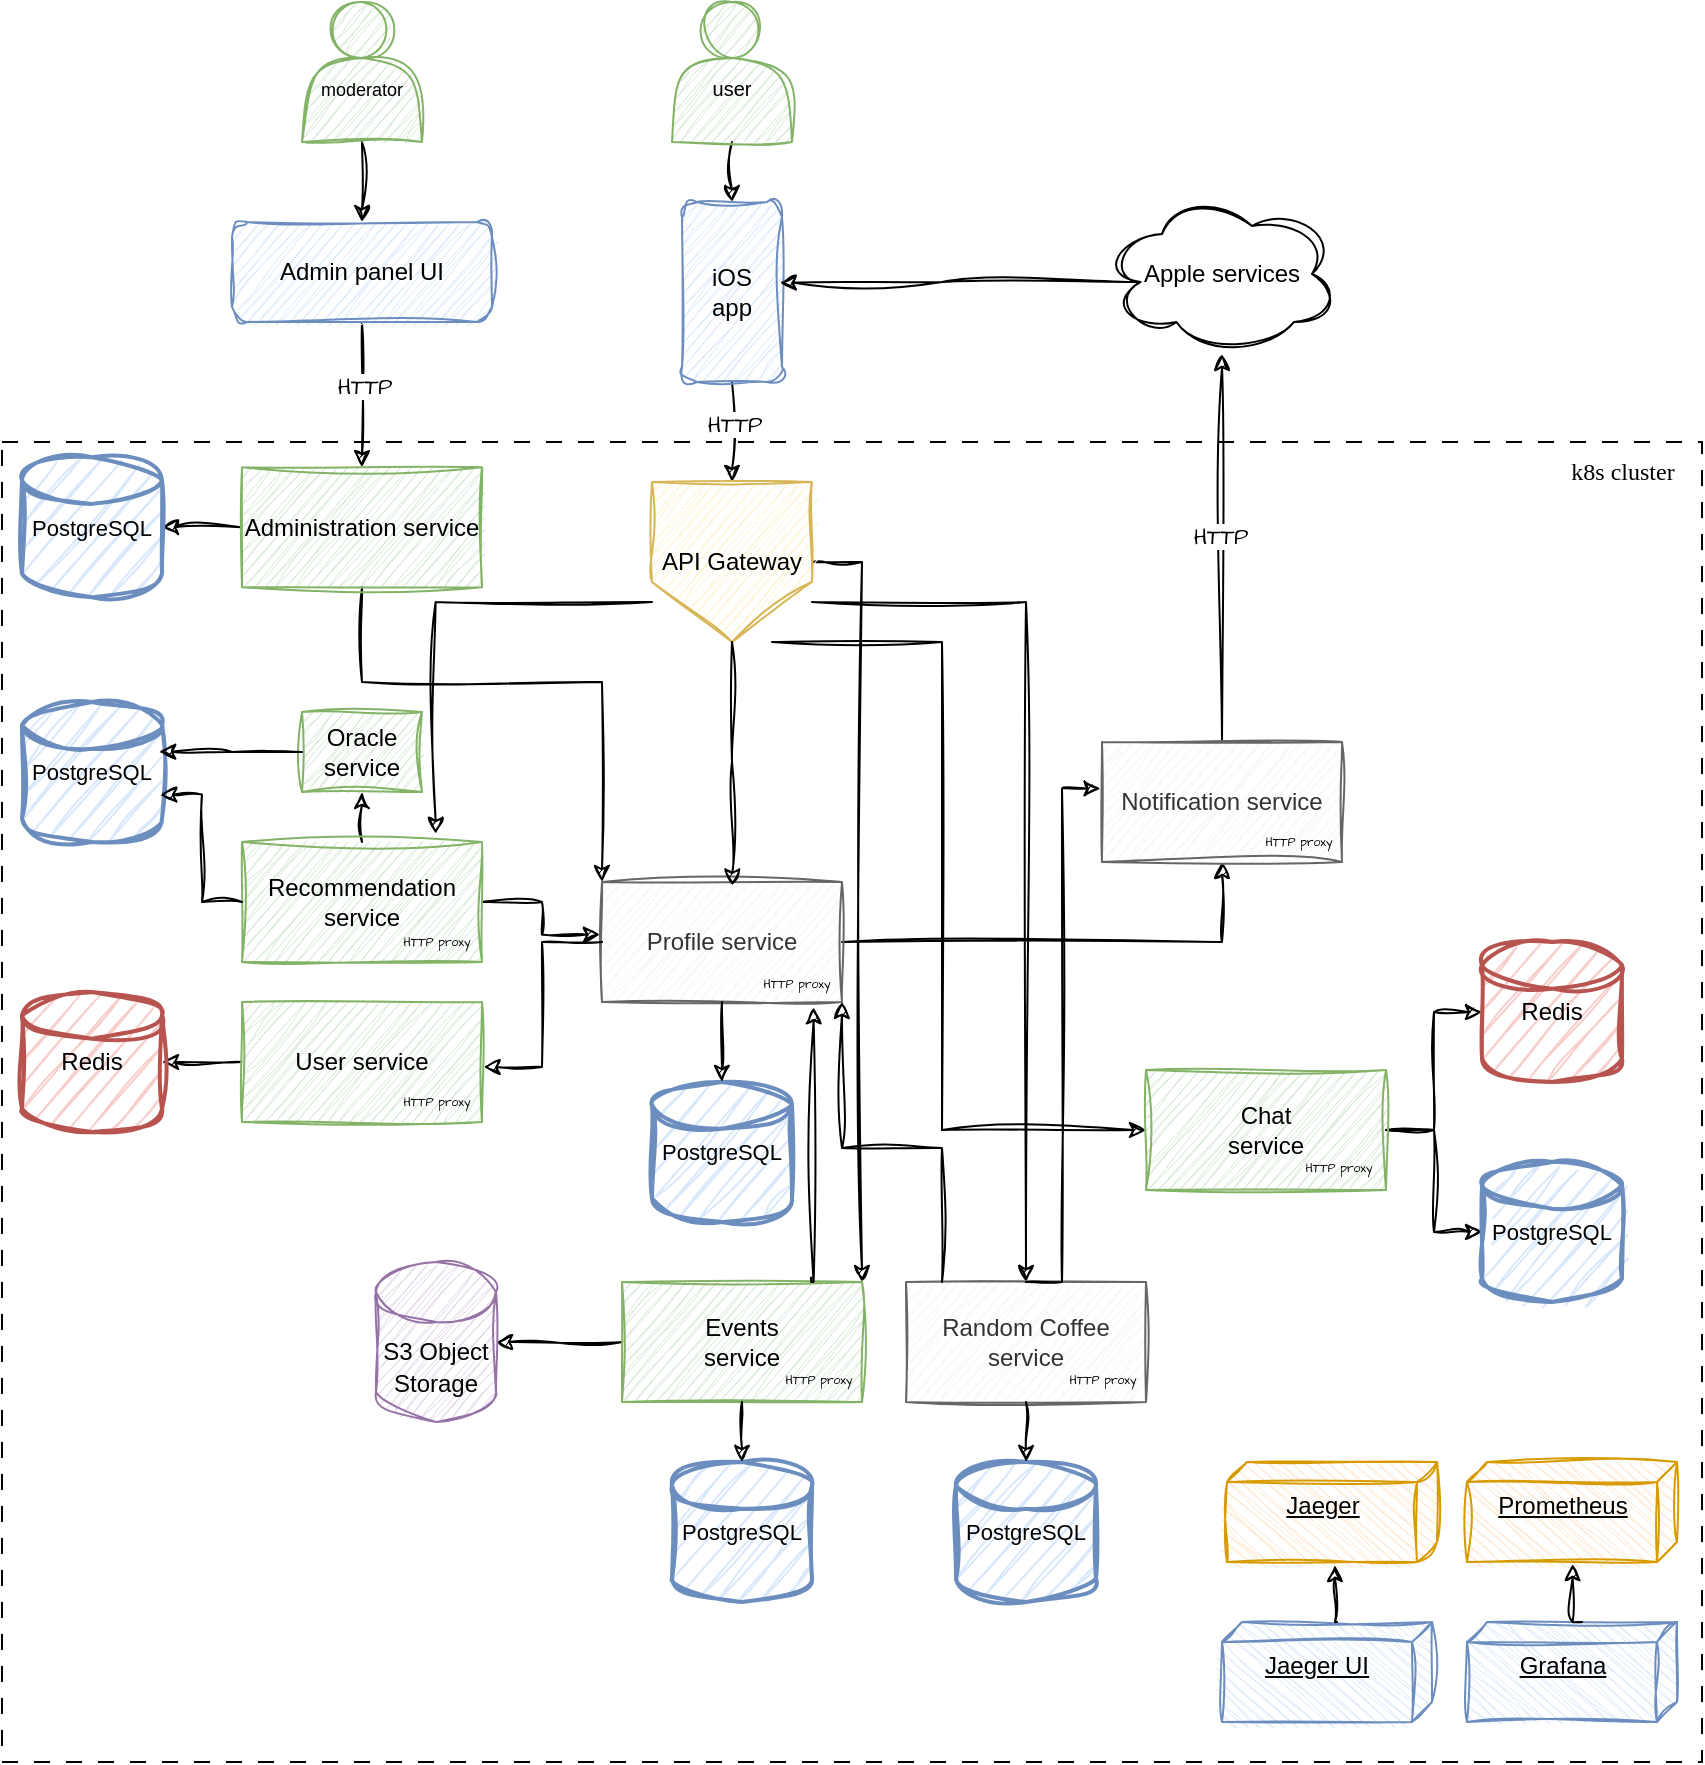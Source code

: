 <mxfile version="24.2.5" type="device">
  <diagram name="Страница — 1" id="ZqZXyEbzUBwYqsU_-7u7">
    <mxGraphModel dx="708" dy="455" grid="1" gridSize="10" guides="1" tooltips="1" connect="1" arrows="1" fold="1" page="1" pageScale="1" pageWidth="827" pageHeight="1169" math="0" shadow="0">
      <root>
        <mxCell id="0" />
        <mxCell id="1" parent="0" />
        <mxCell id="MAi7tHNXn-p32uOdITLX-149" value="" style="rounded=0;whiteSpace=wrap;html=1;hachureGap=4;fontFamily=Architects Daughter;fontSource=https%3A%2F%2Ffonts.googleapis.com%2Fcss%3Ffamily%3DArchitects%2BDaughter;fillColor=none;dashed=1;dashPattern=8 8;" parent="1" vertex="1">
          <mxGeometry x="120" y="470" width="850" height="660" as="geometry" />
        </mxCell>
        <mxCell id="MAi7tHNXn-p32uOdITLX-19" style="edgeStyle=orthogonalEdgeStyle;rounded=0;orthogonalLoop=1;jettySize=auto;html=1;entryX=0.5;entryY=0;entryDx=0;entryDy=0;sketch=1;curveFitting=1;jiggle=2;" parent="1" target="MAi7tHNXn-p32uOdITLX-18" edge="1">
          <mxGeometry relative="1" as="geometry">
            <mxPoint x="485.0" y="320" as="sourcePoint" />
          </mxGeometry>
        </mxCell>
        <mxCell id="MAi7tHNXn-p32uOdITLX-21" style="edgeStyle=orthogonalEdgeStyle;rounded=0;orthogonalLoop=1;jettySize=auto;html=1;exitX=0.5;exitY=1;exitDx=0;exitDy=0;entryX=0.5;entryY=0;entryDx=0;entryDy=0;sketch=1;curveFitting=1;jiggle=2;" parent="1" source="MAi7tHNXn-p32uOdITLX-18" target="MAi7tHNXn-p32uOdITLX-20" edge="1">
          <mxGeometry relative="1" as="geometry" />
        </mxCell>
        <mxCell id="MAi7tHNXn-p32uOdITLX-83" value="HTTP" style="edgeLabel;html=1;align=center;verticalAlign=middle;resizable=0;points=[];sketch=1;hachureGap=4;jiggle=2;curveFitting=1;fontFamily=Architects Daughter;fontSource=https%3A%2F%2Ffonts.googleapis.com%2Fcss%3Ffamily%3DArchitects%2BDaughter;" parent="MAi7tHNXn-p32uOdITLX-21" vertex="1" connectable="0">
          <mxGeometry x="-0.274" y="-1" relative="1" as="geometry">
            <mxPoint x="2" y="3" as="offset" />
          </mxGeometry>
        </mxCell>
        <mxCell id="MAi7tHNXn-p32uOdITLX-18" value="iOS&lt;br&gt;app" style="rounded=1;whiteSpace=wrap;html=1;sketch=1;curveFitting=1;jiggle=2;fillColor=#dae8fc;strokeColor=#6c8ebf;" parent="1" vertex="1">
          <mxGeometry x="460" y="350" width="50" height="90" as="geometry" />
        </mxCell>
        <mxCell id="MAi7tHNXn-p32uOdITLX-100" style="edgeStyle=orthogonalEdgeStyle;rounded=0;sketch=1;hachureGap=4;jiggle=2;curveFitting=1;orthogonalLoop=1;jettySize=auto;html=1;exitX=1;exitY=0.75;exitDx=0;exitDy=0;entryX=0.5;entryY=0;entryDx=0;entryDy=0;fontFamily=Architects Daughter;fontSource=https%3A%2F%2Ffonts.googleapis.com%2Fcss%3Ffamily%3DArchitects%2BDaughter;flowAnimation=0;jumpStyle=none;" parent="1" source="MAi7tHNXn-p32uOdITLX-20" target="MAi7tHNXn-p32uOdITLX-25" edge="1">
          <mxGeometry relative="1" as="geometry" />
        </mxCell>
        <mxCell id="MAi7tHNXn-p32uOdITLX-101" style="edgeStyle=orthogonalEdgeStyle;rounded=0;sketch=1;hachureGap=4;jiggle=2;curveFitting=1;orthogonalLoop=1;jettySize=auto;html=1;exitX=0.75;exitY=1;exitDx=0;exitDy=0;entryX=0;entryY=0.5;entryDx=0;entryDy=0;fontFamily=Architects Daughter;fontSource=https%3A%2F%2Ffonts.googleapis.com%2Fcss%3Ffamily%3DArchitects%2BDaughter;" parent="1" source="MAi7tHNXn-p32uOdITLX-20" target="MAi7tHNXn-p32uOdITLX-33" edge="1">
          <mxGeometry relative="1" as="geometry">
            <Array as="points">
              <mxPoint x="590" y="570" />
              <mxPoint x="590" y="814" />
            </Array>
          </mxGeometry>
        </mxCell>
        <mxCell id="vugBoc9tPiIdb65islMO-11" style="edgeStyle=orthogonalEdgeStyle;rounded=0;sketch=1;hachureGap=4;jiggle=2;curveFitting=1;orthogonalLoop=1;jettySize=auto;html=1;exitX=1;exitY=0.5;exitDx=0;exitDy=0;entryX=1;entryY=0;entryDx=0;entryDy=0;fontFamily=Architects Daughter;fontSource=https%3A%2F%2Ffonts.googleapis.com%2Fcss%3Ffamily%3DArchitects%2BDaughter;" parent="1" source="MAi7tHNXn-p32uOdITLX-20" target="vugBoc9tPiIdb65islMO-2" edge="1">
          <mxGeometry relative="1" as="geometry">
            <Array as="points">
              <mxPoint x="550" y="530" />
            </Array>
          </mxGeometry>
        </mxCell>
        <mxCell id="MAi7tHNXn-p32uOdITLX-20" value="API Gateway" style="shape=offPageConnector;whiteSpace=wrap;html=1;sketch=1;curveFitting=1;jiggle=2;fillColor=#fff2cc;strokeColor=#d6b656;" parent="1" vertex="1">
          <mxGeometry x="445" y="490" width="80" height="80" as="geometry" />
        </mxCell>
        <mxCell id="MAi7tHNXn-p32uOdITLX-41" style="edgeStyle=orthogonalEdgeStyle;rounded=0;orthogonalLoop=1;jettySize=auto;html=1;exitX=1;exitY=0.5;exitDx=0;exitDy=0;entryX=0.5;entryY=1;entryDx=0;entryDy=0;sketch=1;curveFitting=1;jiggle=2;" parent="1" source="MAi7tHNXn-p32uOdITLX-23" target="MAi7tHNXn-p32uOdITLX-34" edge="1">
          <mxGeometry relative="1" as="geometry" />
        </mxCell>
        <mxCell id="MAi7tHNXn-p32uOdITLX-23" value="Profile service" style="rounded=0;whiteSpace=wrap;html=1;sketch=1;curveFitting=1;jiggle=2;fillColor=#f5f5f5;fontColor=#333333;strokeColor=#666666;" parent="1" vertex="1">
          <mxGeometry x="420" y="690" width="120" height="60" as="geometry" />
        </mxCell>
        <mxCell id="MAi7tHNXn-p32uOdITLX-36" style="edgeStyle=orthogonalEdgeStyle;rounded=0;orthogonalLoop=1;jettySize=auto;html=1;entryX=-0.008;entryY=0.438;entryDx=0;entryDy=0;sketch=1;curveFitting=1;jiggle=2;entryPerimeter=0;" parent="1" source="MAi7tHNXn-p32uOdITLX-24" target="MAi7tHNXn-p32uOdITLX-23" edge="1">
          <mxGeometry relative="1" as="geometry" />
        </mxCell>
        <mxCell id="MAi7tHNXn-p32uOdITLX-72" style="edgeStyle=orthogonalEdgeStyle;rounded=0;sketch=1;hachureGap=4;jiggle=2;curveFitting=1;orthogonalLoop=1;jettySize=auto;html=1;exitX=0.5;exitY=0;exitDx=0;exitDy=0;entryX=0.5;entryY=1;entryDx=0;entryDy=0;fontFamily=Architects Daughter;fontSource=https%3A%2F%2Ffonts.googleapis.com%2Fcss%3Ffamily%3DArchitects%2BDaughter;" parent="1" source="MAi7tHNXn-p32uOdITLX-24" target="MAi7tHNXn-p32uOdITLX-32" edge="1">
          <mxGeometry relative="1" as="geometry" />
        </mxCell>
        <mxCell id="MAi7tHNXn-p32uOdITLX-24" value="Recommendation service" style="rounded=0;whiteSpace=wrap;html=1;sketch=1;curveFitting=1;jiggle=2;fillColor=#d5e8d4;strokeColor=#82b366;" parent="1" vertex="1">
          <mxGeometry x="240" y="670" width="120" height="60" as="geometry" />
        </mxCell>
        <mxCell id="MAi7tHNXn-p32uOdITLX-25" value="Random Coffee&lt;br&gt;service" style="rounded=0;whiteSpace=wrap;html=1;sketch=1;curveFitting=1;jiggle=2;fillColor=#f5f5f5;fontColor=#333333;strokeColor=#666666;" parent="1" vertex="1">
          <mxGeometry x="572" y="890" width="120" height="60" as="geometry" />
        </mxCell>
        <mxCell id="MAi7tHNXn-p32uOdITLX-52" value="" style="edgeStyle=orthogonalEdgeStyle;rounded=0;sketch=1;hachureGap=4;jiggle=2;curveFitting=1;orthogonalLoop=1;jettySize=auto;html=1;fontFamily=Architects Daughter;fontSource=https%3A%2F%2Ffonts.googleapis.com%2Fcss%3Ffamily%3DArchitects%2BDaughter;" parent="1" source="MAi7tHNXn-p32uOdITLX-26" target="MAi7tHNXn-p32uOdITLX-51" edge="1">
          <mxGeometry relative="1" as="geometry" />
        </mxCell>
        <mxCell id="MAi7tHNXn-p32uOdITLX-26" value="User service" style="rounded=0;whiteSpace=wrap;html=1;sketch=1;curveFitting=1;jiggle=2;fillColor=#d5e8d4;strokeColor=#82b366;" parent="1" vertex="1">
          <mxGeometry x="240" y="750" width="120" height="60" as="geometry" />
        </mxCell>
        <mxCell id="MAi7tHNXn-p32uOdITLX-32" value="Oracle service" style="rounded=0;whiteSpace=wrap;html=1;sketch=1;curveFitting=1;jiggle=2;fillColor=#d5e8d4;strokeColor=#82b366;" parent="1" vertex="1">
          <mxGeometry x="270" y="605" width="60" height="40" as="geometry" />
        </mxCell>
        <mxCell id="MAi7tHNXn-p32uOdITLX-45" style="edgeStyle=orthogonalEdgeStyle;rounded=0;orthogonalLoop=1;jettySize=auto;html=1;sketch=1;curveFitting=1;jiggle=2;" parent="1" source="MAi7tHNXn-p32uOdITLX-33" target="MAi7tHNXn-p32uOdITLX-43" edge="1">
          <mxGeometry relative="1" as="geometry" />
        </mxCell>
        <mxCell id="MAi7tHNXn-p32uOdITLX-46" style="edgeStyle=orthogonalEdgeStyle;rounded=0;orthogonalLoop=1;jettySize=auto;html=1;exitX=1;exitY=0.5;exitDx=0;exitDy=0;sketch=1;curveFitting=1;jiggle=2;" parent="1" source="MAi7tHNXn-p32uOdITLX-33" target="MAi7tHNXn-p32uOdITLX-44" edge="1">
          <mxGeometry relative="1" as="geometry" />
        </mxCell>
        <mxCell id="MAi7tHNXn-p32uOdITLX-33" value="Chat&lt;br&gt;service" style="rounded=0;whiteSpace=wrap;html=1;sketch=1;curveFitting=1;jiggle=2;fillColor=#d5e8d4;strokeColor=#82b366;" parent="1" vertex="1">
          <mxGeometry x="692" y="784" width="120" height="60" as="geometry" />
        </mxCell>
        <mxCell id="MAi7tHNXn-p32uOdITLX-49" style="edgeStyle=orthogonalEdgeStyle;rounded=0;orthogonalLoop=1;jettySize=auto;html=1;sketch=1;curveFitting=1;jiggle=2;" parent="1" source="MAi7tHNXn-p32uOdITLX-34" target="MAi7tHNXn-p32uOdITLX-48" edge="1">
          <mxGeometry relative="1" as="geometry" />
        </mxCell>
        <mxCell id="MAi7tHNXn-p32uOdITLX-85" value="HTTP" style="edgeLabel;html=1;align=center;verticalAlign=middle;resizable=0;points=[];sketch=1;hachureGap=4;jiggle=2;curveFitting=1;fontFamily=Architects Daughter;fontSource=https%3A%2F%2Ffonts.googleapis.com%2Fcss%3Ffamily%3DArchitects%2BDaughter;" parent="MAi7tHNXn-p32uOdITLX-49" vertex="1" connectable="0">
          <mxGeometry x="0.068" y="1" relative="1" as="geometry">
            <mxPoint as="offset" />
          </mxGeometry>
        </mxCell>
        <mxCell id="MAi7tHNXn-p32uOdITLX-34" value="Notification service" style="rounded=0;whiteSpace=wrap;html=1;sketch=1;curveFitting=1;jiggle=2;fillColor=#f5f5f5;fontColor=#333333;strokeColor=#666666;" parent="1" vertex="1">
          <mxGeometry x="670" y="620" width="120" height="60" as="geometry" />
        </mxCell>
        <mxCell id="MAi7tHNXn-p32uOdITLX-39" style="edgeStyle=orthogonalEdgeStyle;rounded=0;orthogonalLoop=1;jettySize=auto;html=1;entryX=1.007;entryY=0.541;entryDx=0;entryDy=0;entryPerimeter=0;sketch=1;curveFitting=1;jiggle=2;" parent="1" source="MAi7tHNXn-p32uOdITLX-23" target="MAi7tHNXn-p32uOdITLX-26" edge="1">
          <mxGeometry relative="1" as="geometry" />
        </mxCell>
        <mxCell id="MAi7tHNXn-p32uOdITLX-43" value="Redis" style="strokeWidth=2;html=1;shape=mxgraph.flowchart.database;whiteSpace=wrap;sketch=1;curveFitting=1;jiggle=2;fillColor=#f8cecc;strokeColor=#b85450;" parent="1" vertex="1">
          <mxGeometry x="860" y="720" width="70" height="70" as="geometry" />
        </mxCell>
        <mxCell id="MAi7tHNXn-p32uOdITLX-44" value="&lt;font style=&quot;font-size: 11px;&quot;&gt;PostgreSQL&lt;/font&gt;" style="strokeWidth=2;html=1;shape=mxgraph.flowchart.database;whiteSpace=wrap;sketch=1;curveFitting=1;jiggle=2;fillColor=#dae8fc;strokeColor=#6c8ebf;" parent="1" vertex="1">
          <mxGeometry x="860" y="830" width="70" height="70" as="geometry" />
        </mxCell>
        <mxCell id="MAi7tHNXn-p32uOdITLX-48" value="Apple services" style="ellipse;shape=cloud;whiteSpace=wrap;html=1;sketch=1;curveFitting=1;jiggle=2;" parent="1" vertex="1">
          <mxGeometry x="670" y="346" width="120" height="80" as="geometry" />
        </mxCell>
        <mxCell id="MAi7tHNXn-p32uOdITLX-51" value="Redis" style="strokeWidth=2;html=1;shape=mxgraph.flowchart.database;whiteSpace=wrap;sketch=1;curveFitting=1;jiggle=2;fillColor=#f8cecc;strokeColor=#b85450;" parent="1" vertex="1">
          <mxGeometry x="130" y="745" width="70" height="70" as="geometry" />
        </mxCell>
        <mxCell id="MAi7tHNXn-p32uOdITLX-55" value="&lt;font style=&quot;font-size: 11px;&quot;&gt;PostgreSQL&lt;/font&gt;" style="strokeWidth=2;html=1;shape=mxgraph.flowchart.database;whiteSpace=wrap;sketch=1;curveFitting=1;jiggle=2;fillColor=#dae8fc;strokeColor=#6c8ebf;" parent="1" vertex="1">
          <mxGeometry x="130" y="600" width="70" height="70" as="geometry" />
        </mxCell>
        <mxCell id="MAi7tHNXn-p32uOdITLX-56" style="edgeStyle=orthogonalEdgeStyle;rounded=0;sketch=1;hachureGap=4;jiggle=2;curveFitting=1;orthogonalLoop=1;jettySize=auto;html=1;exitX=0;exitY=0.5;exitDx=0;exitDy=0;entryX=0.988;entryY=0.662;entryDx=0;entryDy=0;entryPerimeter=0;fontFamily=Architects Daughter;fontSource=https%3A%2F%2Ffonts.googleapis.com%2Fcss%3Ffamily%3DArchitects%2BDaughter;" parent="1" source="MAi7tHNXn-p32uOdITLX-24" target="MAi7tHNXn-p32uOdITLX-55" edge="1">
          <mxGeometry relative="1" as="geometry" />
        </mxCell>
        <mxCell id="MAi7tHNXn-p32uOdITLX-59" style="edgeStyle=orthogonalEdgeStyle;rounded=0;sketch=1;hachureGap=4;jiggle=2;curveFitting=1;orthogonalLoop=1;jettySize=auto;html=1;exitX=0;exitY=0.5;exitDx=0;exitDy=0;entryX=0.98;entryY=0.354;entryDx=0;entryDy=0;entryPerimeter=0;fontFamily=Architects Daughter;fontSource=https%3A%2F%2Ffonts.googleapis.com%2Fcss%3Ffamily%3DArchitects%2BDaughter;" parent="1" source="MAi7tHNXn-p32uOdITLX-32" target="MAi7tHNXn-p32uOdITLX-55" edge="1">
          <mxGeometry relative="1" as="geometry" />
        </mxCell>
        <mxCell id="MAi7tHNXn-p32uOdITLX-63" value="&lt;font style=&quot;font-size: 6px;&quot;&gt;HTTP proxy&lt;/font&gt;" style="text;html=1;align=center;verticalAlign=middle;resizable=0;points=[];autosize=1;strokeColor=none;fillColor=none;fontFamily=Architects Daughter;fontSource=https%3A%2F%2Ffonts.googleapis.com%2Fcss%3Ffamily%3DArchitects%2BDaughter;" parent="1" vertex="1">
          <mxGeometry x="307" y="704" width="60" height="30" as="geometry" />
        </mxCell>
        <mxCell id="MAi7tHNXn-p32uOdITLX-64" value="&lt;font style=&quot;font-size: 6px;&quot;&gt;HTTP proxy&lt;/font&gt;" style="text;html=1;align=center;verticalAlign=middle;resizable=0;points=[];autosize=1;strokeColor=none;fillColor=none;fontFamily=Architects Daughter;fontSource=https%3A%2F%2Ffonts.googleapis.com%2Fcss%3Ffamily%3DArchitects%2BDaughter;" parent="1" vertex="1">
          <mxGeometry x="307" y="784" width="60" height="30" as="geometry" />
        </mxCell>
        <mxCell id="MAi7tHNXn-p32uOdITLX-67" value="&lt;font style=&quot;font-size: 6px;&quot;&gt;HTTP proxy&lt;/font&gt;" style="text;html=1;align=center;verticalAlign=middle;resizable=0;points=[];autosize=1;strokeColor=none;fillColor=none;fontFamily=Architects Daughter;fontSource=https%3A%2F%2Ffonts.googleapis.com%2Fcss%3Ffamily%3DArchitects%2BDaughter;" parent="1" vertex="1">
          <mxGeometry x="758" y="817" width="60" height="30" as="geometry" />
        </mxCell>
        <mxCell id="MAi7tHNXn-p32uOdITLX-68" value="&lt;font style=&quot;font-size: 6px;&quot;&gt;HTTP proxy&lt;/font&gt;" style="text;html=1;align=center;verticalAlign=middle;resizable=0;points=[];autosize=1;strokeColor=none;fillColor=none;fontFamily=Architects Daughter;fontSource=https%3A%2F%2Ffonts.googleapis.com%2Fcss%3Ffamily%3DArchitects%2BDaughter;" parent="1" vertex="1">
          <mxGeometry x="640" y="923" width="60" height="30" as="geometry" />
        </mxCell>
        <mxCell id="MAi7tHNXn-p32uOdITLX-69" value="&lt;font style=&quot;font-size: 6px;&quot;&gt;HTTP proxy&lt;/font&gt;" style="text;html=1;align=center;verticalAlign=middle;resizable=0;points=[];autosize=1;strokeColor=none;fillColor=none;fontFamily=Architects Daughter;fontSource=https%3A%2F%2Ffonts.googleapis.com%2Fcss%3Ffamily%3DArchitects%2BDaughter;" parent="1" vertex="1">
          <mxGeometry x="487" y="725" width="60" height="30" as="geometry" />
        </mxCell>
        <mxCell id="MAi7tHNXn-p32uOdITLX-71" value="&lt;font style=&quot;font-size: 6px;&quot;&gt;HTTP proxy&lt;/font&gt;" style="text;html=1;align=center;verticalAlign=middle;resizable=0;points=[];autosize=1;strokeColor=none;fillColor=none;fontFamily=Architects Daughter;fontSource=https%3A%2F%2Ffonts.googleapis.com%2Fcss%3Ffamily%3DArchitects%2BDaughter;" parent="1" vertex="1">
          <mxGeometry x="738" y="654" width="60" height="30" as="geometry" />
        </mxCell>
        <mxCell id="MAi7tHNXn-p32uOdITLX-76" style="edgeStyle=orthogonalEdgeStyle;rounded=0;sketch=1;hachureGap=4;jiggle=2;curveFitting=1;orthogonalLoop=1;jettySize=auto;html=1;exitX=0.5;exitY=1;exitDx=0;exitDy=0;fontFamily=Architects Daughter;fontSource=https%3A%2F%2Ffonts.googleapis.com%2Fcss%3Ffamily%3DArchitects%2BDaughter;" parent="1" source="MAi7tHNXn-p32uOdITLX-73" target="MAi7tHNXn-p32uOdITLX-75" edge="1">
          <mxGeometry relative="1" as="geometry" />
        </mxCell>
        <mxCell id="MAi7tHNXn-p32uOdITLX-73" value="&lt;font style=&quot;font-size: 9px;&quot;&gt;&lt;br&gt;moderator&lt;/font&gt;" style="shape=actor;whiteSpace=wrap;html=1;sketch=1;curveFitting=1;jiggle=2;fillColor=#d5e8d4;strokeColor=#82b366;" parent="1" vertex="1">
          <mxGeometry x="270" y="250" width="60" height="70" as="geometry" />
        </mxCell>
        <mxCell id="MAi7tHNXn-p32uOdITLX-74" value="&lt;div&gt;&lt;br&gt;&lt;/div&gt;&lt;font style=&quot;font-size: 10px;&quot;&gt;user&lt;/font&gt;" style="shape=actor;whiteSpace=wrap;html=1;sketch=1;curveFitting=1;jiggle=2;fillColor=#d5e8d4;strokeColor=#82b366;" parent="1" vertex="1">
          <mxGeometry x="455" y="250" width="60" height="70" as="geometry" />
        </mxCell>
        <mxCell id="MAi7tHNXn-p32uOdITLX-78" style="edgeStyle=orthogonalEdgeStyle;rounded=0;sketch=1;hachureGap=4;jiggle=2;curveFitting=1;orthogonalLoop=1;jettySize=auto;html=1;exitX=0.5;exitY=1;exitDx=0;exitDy=0;entryX=0.5;entryY=0;entryDx=0;entryDy=0;fontFamily=Architects Daughter;fontSource=https%3A%2F%2Ffonts.googleapis.com%2Fcss%3Ffamily%3DArchitects%2BDaughter;" parent="1" source="MAi7tHNXn-p32uOdITLX-75" target="MAi7tHNXn-p32uOdITLX-77" edge="1">
          <mxGeometry relative="1" as="geometry" />
        </mxCell>
        <mxCell id="MAi7tHNXn-p32uOdITLX-81" value="HTTP" style="edgeLabel;html=1;align=center;verticalAlign=middle;resizable=0;points=[];sketch=1;hachureGap=4;jiggle=2;curveFitting=1;fontFamily=Architects Daughter;fontSource=https%3A%2F%2Ffonts.googleapis.com%2Fcss%3Ffamily%3DArchitects%2BDaughter;" parent="MAi7tHNXn-p32uOdITLX-78" vertex="1" connectable="0">
          <mxGeometry x="-0.114" y="1" relative="1" as="geometry">
            <mxPoint as="offset" />
          </mxGeometry>
        </mxCell>
        <mxCell id="MAi7tHNXn-p32uOdITLX-75" value="Admin panel UI" style="rounded=1;whiteSpace=wrap;html=1;sketch=1;curveFitting=1;jiggle=2;fillColor=#dae8fc;strokeColor=#6c8ebf;" parent="1" vertex="1">
          <mxGeometry x="235" y="360" width="130" height="50" as="geometry" />
        </mxCell>
        <mxCell id="MAi7tHNXn-p32uOdITLX-82" style="edgeStyle=orthogonalEdgeStyle;rounded=0;sketch=1;hachureGap=4;jiggle=2;curveFitting=1;orthogonalLoop=1;jettySize=auto;html=1;fontFamily=Architects Daughter;fontSource=https%3A%2F%2Ffonts.googleapis.com%2Fcss%3Ffamily%3DArchitects%2BDaughter;" parent="1" source="MAi7tHNXn-p32uOdITLX-77" target="MAi7tHNXn-p32uOdITLX-23" edge="1">
          <mxGeometry relative="1" as="geometry">
            <Array as="points">
              <mxPoint x="300" y="590" />
              <mxPoint x="420" y="590" />
            </Array>
          </mxGeometry>
        </mxCell>
        <mxCell id="MAi7tHNXn-p32uOdITLX-89" style="edgeStyle=orthogonalEdgeStyle;rounded=0;sketch=1;hachureGap=4;jiggle=2;curveFitting=1;orthogonalLoop=1;jettySize=auto;html=1;exitX=0;exitY=0.5;exitDx=0;exitDy=0;fontFamily=Architects Daughter;fontSource=https%3A%2F%2Ffonts.googleapis.com%2Fcss%3Ffamily%3DArchitects%2BDaughter;" parent="1" source="MAi7tHNXn-p32uOdITLX-77" target="MAi7tHNXn-p32uOdITLX-88" edge="1">
          <mxGeometry relative="1" as="geometry" />
        </mxCell>
        <mxCell id="MAi7tHNXn-p32uOdITLX-77" value="Administration service" style="rounded=0;whiteSpace=wrap;html=1;sketch=1;curveFitting=1;jiggle=2;fillColor=#d5e8d4;strokeColor=#82b366;" parent="1" vertex="1">
          <mxGeometry x="240" y="482.61" width="120" height="60" as="geometry" />
        </mxCell>
        <mxCell id="MAi7tHNXn-p32uOdITLX-84" style="edgeStyle=orthogonalEdgeStyle;rounded=0;sketch=1;hachureGap=4;jiggle=2;curveFitting=1;orthogonalLoop=1;jettySize=auto;html=1;exitX=0.16;exitY=0.55;exitDx=0;exitDy=0;exitPerimeter=0;entryX=0.978;entryY=0.448;entryDx=0;entryDy=0;entryPerimeter=0;fontFamily=Architects Daughter;fontSource=https%3A%2F%2Ffonts.googleapis.com%2Fcss%3Ffamily%3DArchitects%2BDaughter;" parent="1" source="MAi7tHNXn-p32uOdITLX-48" target="MAi7tHNXn-p32uOdITLX-18" edge="1">
          <mxGeometry relative="1" as="geometry" />
        </mxCell>
        <mxCell id="MAi7tHNXn-p32uOdITLX-87" value="&lt;font style=&quot;font-size: 11px;&quot;&gt;PostgreSQL&lt;/font&gt;" style="strokeWidth=2;html=1;shape=mxgraph.flowchart.database;whiteSpace=wrap;sketch=1;curveFitting=1;jiggle=2;fillColor=#dae8fc;strokeColor=#6c8ebf;" parent="1" vertex="1">
          <mxGeometry x="597" y="980" width="70" height="70" as="geometry" />
        </mxCell>
        <mxCell id="MAi7tHNXn-p32uOdITLX-88" value="&lt;font style=&quot;font-size: 11px;&quot;&gt;PostgreSQL&lt;/font&gt;" style="strokeWidth=2;html=1;shape=mxgraph.flowchart.database;whiteSpace=wrap;sketch=1;curveFitting=1;jiggle=2;fillColor=#dae8fc;strokeColor=#6c8ebf;" parent="1" vertex="1">
          <mxGeometry x="130" y="477.61" width="70" height="70" as="geometry" />
        </mxCell>
        <mxCell id="MAi7tHNXn-p32uOdITLX-90" style="edgeStyle=orthogonalEdgeStyle;rounded=0;sketch=1;hachureGap=4;jiggle=2;curveFitting=1;orthogonalLoop=1;jettySize=auto;html=1;exitX=0.5;exitY=1;exitDx=0;exitDy=0;entryX=0.5;entryY=0;entryDx=0;entryDy=0;entryPerimeter=0;fontFamily=Architects Daughter;fontSource=https%3A%2F%2Ffonts.googleapis.com%2Fcss%3Ffamily%3DArchitects%2BDaughter;" parent="1" source="MAi7tHNXn-p32uOdITLX-25" target="MAi7tHNXn-p32uOdITLX-87" edge="1">
          <mxGeometry relative="1" as="geometry" />
        </mxCell>
        <mxCell id="MAi7tHNXn-p32uOdITLX-95" value="&lt;font face=&quot;Times New Roman&quot;&gt;k8s cluster&lt;/font&gt;" style="text;html=1;align=center;verticalAlign=middle;resizable=0;points=[];autosize=1;strokeColor=none;fillColor=none;fontFamily=Architects Daughter;fontSource=https%3A%2F%2Ffonts.googleapis.com%2Fcss%3Ffamily%3DArchitects%2BDaughter;" parent="1" vertex="1">
          <mxGeometry x="890" y="470" width="80" height="30" as="geometry" />
        </mxCell>
        <mxCell id="MAi7tHNXn-p32uOdITLX-97" style="edgeStyle=orthogonalEdgeStyle;rounded=0;sketch=1;hachureGap=4;jiggle=2;curveFitting=1;orthogonalLoop=1;jettySize=auto;html=1;exitX=0.5;exitY=1;exitDx=0;exitDy=0;entryX=0.543;entryY=0.03;entryDx=0;entryDy=0;entryPerimeter=0;fontFamily=Architects Daughter;fontSource=https%3A%2F%2Ffonts.googleapis.com%2Fcss%3Ffamily%3DArchitects%2BDaughter;" parent="1" source="MAi7tHNXn-p32uOdITLX-20" target="MAi7tHNXn-p32uOdITLX-23" edge="1">
          <mxGeometry relative="1" as="geometry" />
        </mxCell>
        <mxCell id="MAi7tHNXn-p32uOdITLX-99" style="edgeStyle=orthogonalEdgeStyle;rounded=0;sketch=1;hachureGap=4;jiggle=2;curveFitting=1;orthogonalLoop=1;jettySize=auto;html=1;exitX=0;exitY=0.75;exitDx=0;exitDy=0;entryX=0.807;entryY=-0.068;entryDx=0;entryDy=0;entryPerimeter=0;fontFamily=Architects Daughter;fontSource=https%3A%2F%2Ffonts.googleapis.com%2Fcss%3Ffamily%3DArchitects%2BDaughter;" parent="1" source="MAi7tHNXn-p32uOdITLX-20" target="MAi7tHNXn-p32uOdITLX-24" edge="1">
          <mxGeometry relative="1" as="geometry" />
        </mxCell>
        <mxCell id="MAi7tHNXn-p32uOdITLX-105" value="&lt;font style=&quot;font-size: 11px;&quot;&gt;PostgreSQL&lt;/font&gt;" style="strokeWidth=2;html=1;shape=mxgraph.flowchart.database;whiteSpace=wrap;sketch=1;curveFitting=1;jiggle=2;fillColor=#dae8fc;strokeColor=#6c8ebf;" parent="1" vertex="1">
          <mxGeometry x="445" y="790" width="70" height="70" as="geometry" />
        </mxCell>
        <mxCell id="MAi7tHNXn-p32uOdITLX-109" style="edgeStyle=orthogonalEdgeStyle;rounded=0;sketch=1;hachureGap=4;jiggle=2;curveFitting=1;orthogonalLoop=1;jettySize=auto;html=1;exitX=0.5;exitY=1;exitDx=0;exitDy=0;entryX=0.5;entryY=0;entryDx=0;entryDy=0;entryPerimeter=0;fontFamily=Architects Daughter;fontSource=https%3A%2F%2Ffonts.googleapis.com%2Fcss%3Ffamily%3DArchitects%2BDaughter;" parent="1" source="MAi7tHNXn-p32uOdITLX-23" target="MAi7tHNXn-p32uOdITLX-105" edge="1">
          <mxGeometry relative="1" as="geometry" />
        </mxCell>
        <mxCell id="MAi7tHNXn-p32uOdITLX-119" value="&lt;font face=&quot;Helvetica&quot;&gt;Grafana&lt;/font&gt;" style="verticalAlign=top;align=center;spacingTop=8;spacingLeft=2;spacingRight=12;shape=cube;size=10;direction=south;fontStyle=4;html=1;whiteSpace=wrap;sketch=1;hachureGap=4;jiggle=2;curveFitting=1;fontFamily=Architects Daughter;fontSource=https%3A%2F%2Ffonts.googleapis.com%2Fcss%3Ffamily%3DArchitects%2BDaughter;fillColor=#dae8fc;strokeColor=#6c8ebf;" parent="1" vertex="1">
          <mxGeometry x="852.5" y="1060" width="105" height="50" as="geometry" />
        </mxCell>
        <mxCell id="MAi7tHNXn-p32uOdITLX-120" value="&lt;font face=&quot;Helvetica&quot;&gt;Prometheus&lt;/font&gt;" style="verticalAlign=top;align=center;spacingTop=8;spacingLeft=2;spacingRight=12;shape=cube;size=10;direction=south;fontStyle=4;html=1;whiteSpace=wrap;sketch=1;hachureGap=4;jiggle=2;curveFitting=1;fontFamily=Architects Daughter;fontSource=https%3A%2F%2Ffonts.googleapis.com%2Fcss%3Ffamily%3DArchitects%2BDaughter;fillColor=#ffe6cc;strokeColor=#d79b00;" parent="1" vertex="1">
          <mxGeometry x="852.5" y="980" width="105" height="50" as="geometry" />
        </mxCell>
        <mxCell id="MAi7tHNXn-p32uOdITLX-121" style="edgeStyle=orthogonalEdgeStyle;rounded=0;sketch=1;hachureGap=4;jiggle=2;curveFitting=1;orthogonalLoop=1;jettySize=auto;html=1;exitX=0;exitY=0;exitDx=0;exitDy=47.5;exitPerimeter=0;entryX=1.02;entryY=0.497;entryDx=0;entryDy=0;entryPerimeter=0;fontFamily=Architects Daughter;fontSource=https%3A%2F%2Ffonts.googleapis.com%2Fcss%3Ffamily%3DArchitects%2BDaughter;" parent="1" source="MAi7tHNXn-p32uOdITLX-119" target="MAi7tHNXn-p32uOdITLX-120" edge="1">
          <mxGeometry relative="1" as="geometry" />
        </mxCell>
        <mxCell id="MAi7tHNXn-p32uOdITLX-122" value="&lt;font face=&quot;Helvetica&quot;&gt;Jaeger&lt;/font&gt;" style="verticalAlign=top;align=center;spacingTop=8;spacingLeft=2;spacingRight=12;shape=cube;size=10;direction=south;fontStyle=4;html=1;whiteSpace=wrap;sketch=1;hachureGap=4;jiggle=2;curveFitting=1;fontFamily=Architects Daughter;fontSource=https%3A%2F%2Ffonts.googleapis.com%2Fcss%3Ffamily%3DArchitects%2BDaughter;fillColor=#ffe6cc;strokeColor=#d79b00;" parent="1" vertex="1">
          <mxGeometry x="732.5" y="980" width="105" height="50" as="geometry" />
        </mxCell>
        <mxCell id="MAi7tHNXn-p32uOdITLX-123" value="&lt;font face=&quot;Helvetica&quot;&gt;Jaeger UI&lt;/font&gt;" style="verticalAlign=top;align=center;spacingTop=8;spacingLeft=2;spacingRight=12;shape=cube;size=10;direction=south;fontStyle=4;html=1;whiteSpace=wrap;sketch=1;hachureGap=4;jiggle=2;curveFitting=1;fontFamily=Architects Daughter;fontSource=https%3A%2F%2Ffonts.googleapis.com%2Fcss%3Ffamily%3DArchitects%2BDaughter;fillColor=#dae8fc;strokeColor=#6c8ebf;" parent="1" vertex="1">
          <mxGeometry x="730" y="1060" width="105" height="50" as="geometry" />
        </mxCell>
        <mxCell id="MAi7tHNXn-p32uOdITLX-124" style="edgeStyle=orthogonalEdgeStyle;rounded=0;sketch=1;hachureGap=4;jiggle=2;curveFitting=1;orthogonalLoop=1;jettySize=auto;html=1;exitX=0;exitY=0;exitDx=0;exitDy=47.5;exitPerimeter=0;entryX=1.031;entryY=0.486;entryDx=0;entryDy=0;entryPerimeter=0;fontFamily=Architects Daughter;fontSource=https%3A%2F%2Ffonts.googleapis.com%2Fcss%3Ffamily%3DArchitects%2BDaughter;" parent="1" source="MAi7tHNXn-p32uOdITLX-123" target="MAi7tHNXn-p32uOdITLX-122" edge="1">
          <mxGeometry relative="1" as="geometry" />
        </mxCell>
        <mxCell id="Gyas5eionHsMaOxI-p8p-2" value="" style="edgeStyle=orthogonalEdgeStyle;rounded=0;sketch=1;hachureGap=4;jiggle=2;curveFitting=1;orthogonalLoop=1;jettySize=auto;html=1;fontFamily=Architects Daughter;fontSource=https%3A%2F%2Ffonts.googleapis.com%2Fcss%3Ffamily%3DArchitects%2BDaughter;" edge="1" parent="1" source="vugBoc9tPiIdb65islMO-2" target="Gyas5eionHsMaOxI-p8p-1">
          <mxGeometry relative="1" as="geometry" />
        </mxCell>
        <mxCell id="vugBoc9tPiIdb65islMO-2" value="Events&lt;br&gt;service" style="rounded=0;whiteSpace=wrap;html=1;sketch=1;curveFitting=1;jiggle=2;fillColor=#d5e8d4;strokeColor=#82b366;" parent="1" vertex="1">
          <mxGeometry x="430" y="890" width="120" height="60" as="geometry" />
        </mxCell>
        <mxCell id="vugBoc9tPiIdb65islMO-5" value="&lt;font style=&quot;font-size: 11px;&quot;&gt;PostgreSQL&lt;/font&gt;" style="strokeWidth=2;html=1;shape=mxgraph.flowchart.database;whiteSpace=wrap;sketch=1;curveFitting=1;jiggle=2;fillColor=#dae8fc;strokeColor=#6c8ebf;" parent="1" vertex="1">
          <mxGeometry x="455" y="980" width="70" height="70" as="geometry" />
        </mxCell>
        <mxCell id="vugBoc9tPiIdb65islMO-6" style="edgeStyle=orthogonalEdgeStyle;rounded=0;sketch=1;hachureGap=4;jiggle=2;curveFitting=1;orthogonalLoop=1;jettySize=auto;html=1;exitX=0.5;exitY=1;exitDx=0;exitDy=0;entryX=0.5;entryY=0;entryDx=0;entryDy=0;entryPerimeter=0;fontFamily=Architects Daughter;fontSource=https%3A%2F%2Ffonts.googleapis.com%2Fcss%3Ffamily%3DArchitects%2BDaughter;" parent="1" target="vugBoc9tPiIdb65islMO-5" edge="1">
          <mxGeometry relative="1" as="geometry">
            <mxPoint x="490" y="950" as="sourcePoint" />
          </mxGeometry>
        </mxCell>
        <mxCell id="vugBoc9tPiIdb65islMO-7" value="&lt;font style=&quot;font-size: 6px;&quot;&gt;HTTP proxy&lt;/font&gt;" style="text;html=1;align=center;verticalAlign=middle;resizable=0;points=[];autosize=1;strokeColor=none;fillColor=none;fontFamily=Architects Daughter;fontSource=https%3A%2F%2Ffonts.googleapis.com%2Fcss%3Ffamily%3DArchitects%2BDaughter;" parent="1" vertex="1">
          <mxGeometry x="498" y="923" width="60" height="30" as="geometry" />
        </mxCell>
        <mxCell id="vugBoc9tPiIdb65islMO-8" style="edgeStyle=orthogonalEdgeStyle;rounded=0;sketch=1;hachureGap=4;jiggle=2;curveFitting=1;orthogonalLoop=1;jettySize=auto;html=1;exitX=0.5;exitY=0;exitDx=0;exitDy=0;entryX=-0.006;entryY=0.387;entryDx=0;entryDy=0;entryPerimeter=0;fontFamily=Architects Daughter;fontSource=https%3A%2F%2Ffonts.googleapis.com%2Fcss%3Ffamily%3DArchitects%2BDaughter;" parent="1" source="MAi7tHNXn-p32uOdITLX-25" target="MAi7tHNXn-p32uOdITLX-34" edge="1">
          <mxGeometry relative="1" as="geometry">
            <Array as="points">
              <mxPoint x="650" y="890" />
              <mxPoint x="650" y="643" />
            </Array>
          </mxGeometry>
        </mxCell>
        <mxCell id="vugBoc9tPiIdb65islMO-9" style="edgeStyle=orthogonalEdgeStyle;rounded=0;sketch=1;hachureGap=4;jiggle=2;curveFitting=1;orthogonalLoop=1;jettySize=auto;html=1;entryX=0.883;entryY=0.833;entryDx=0;entryDy=0;entryPerimeter=0;fontFamily=Architects Daughter;fontSource=https%3A%2F%2Ffonts.googleapis.com%2Fcss%3Ffamily%3DArchitects%2BDaughter;" parent="1" target="MAi7tHNXn-p32uOdITLX-69" edge="1">
          <mxGeometry relative="1" as="geometry">
            <mxPoint x="590" y="890" as="sourcePoint" />
            <Array as="points">
              <mxPoint x="590" y="890" />
              <mxPoint x="590" y="823" />
              <mxPoint x="540" y="823" />
            </Array>
          </mxGeometry>
        </mxCell>
        <mxCell id="vugBoc9tPiIdb65islMO-10" style="edgeStyle=orthogonalEdgeStyle;rounded=0;sketch=1;hachureGap=4;jiggle=2;curveFitting=1;orthogonalLoop=1;jettySize=auto;html=1;exitX=0.788;exitY=-0.037;exitDx=0;exitDy=0;entryX=0.647;entryY=0.92;entryDx=0;entryDy=0;entryPerimeter=0;fontFamily=Architects Daughter;fontSource=https%3A%2F%2Ffonts.googleapis.com%2Fcss%3Ffamily%3DArchitects%2BDaughter;exitPerimeter=0;" parent="1" source="vugBoc9tPiIdb65islMO-2" target="MAi7tHNXn-p32uOdITLX-69" edge="1">
          <mxGeometry relative="1" as="geometry">
            <Array as="points">
              <mxPoint x="525" y="890" />
              <mxPoint x="526" y="890" />
            </Array>
          </mxGeometry>
        </mxCell>
        <mxCell id="Gyas5eionHsMaOxI-p8p-1" value="&lt;font face=&quot;Helvetica&quot;&gt;S3 Object Storage&lt;/font&gt;" style="shape=cylinder3;whiteSpace=wrap;html=1;boundedLbl=1;backgroundOutline=1;size=15;sketch=1;hachureGap=4;jiggle=2;curveFitting=1;fontFamily=Architects Daughter;fontSource=https%3A%2F%2Ffonts.googleapis.com%2Fcss%3Ffamily%3DArchitects%2BDaughter;fillColor=#e1d5e7;strokeColor=#9673a6;" vertex="1" parent="1">
          <mxGeometry x="307" y="880" width="60" height="80" as="geometry" />
        </mxCell>
      </root>
    </mxGraphModel>
  </diagram>
</mxfile>
